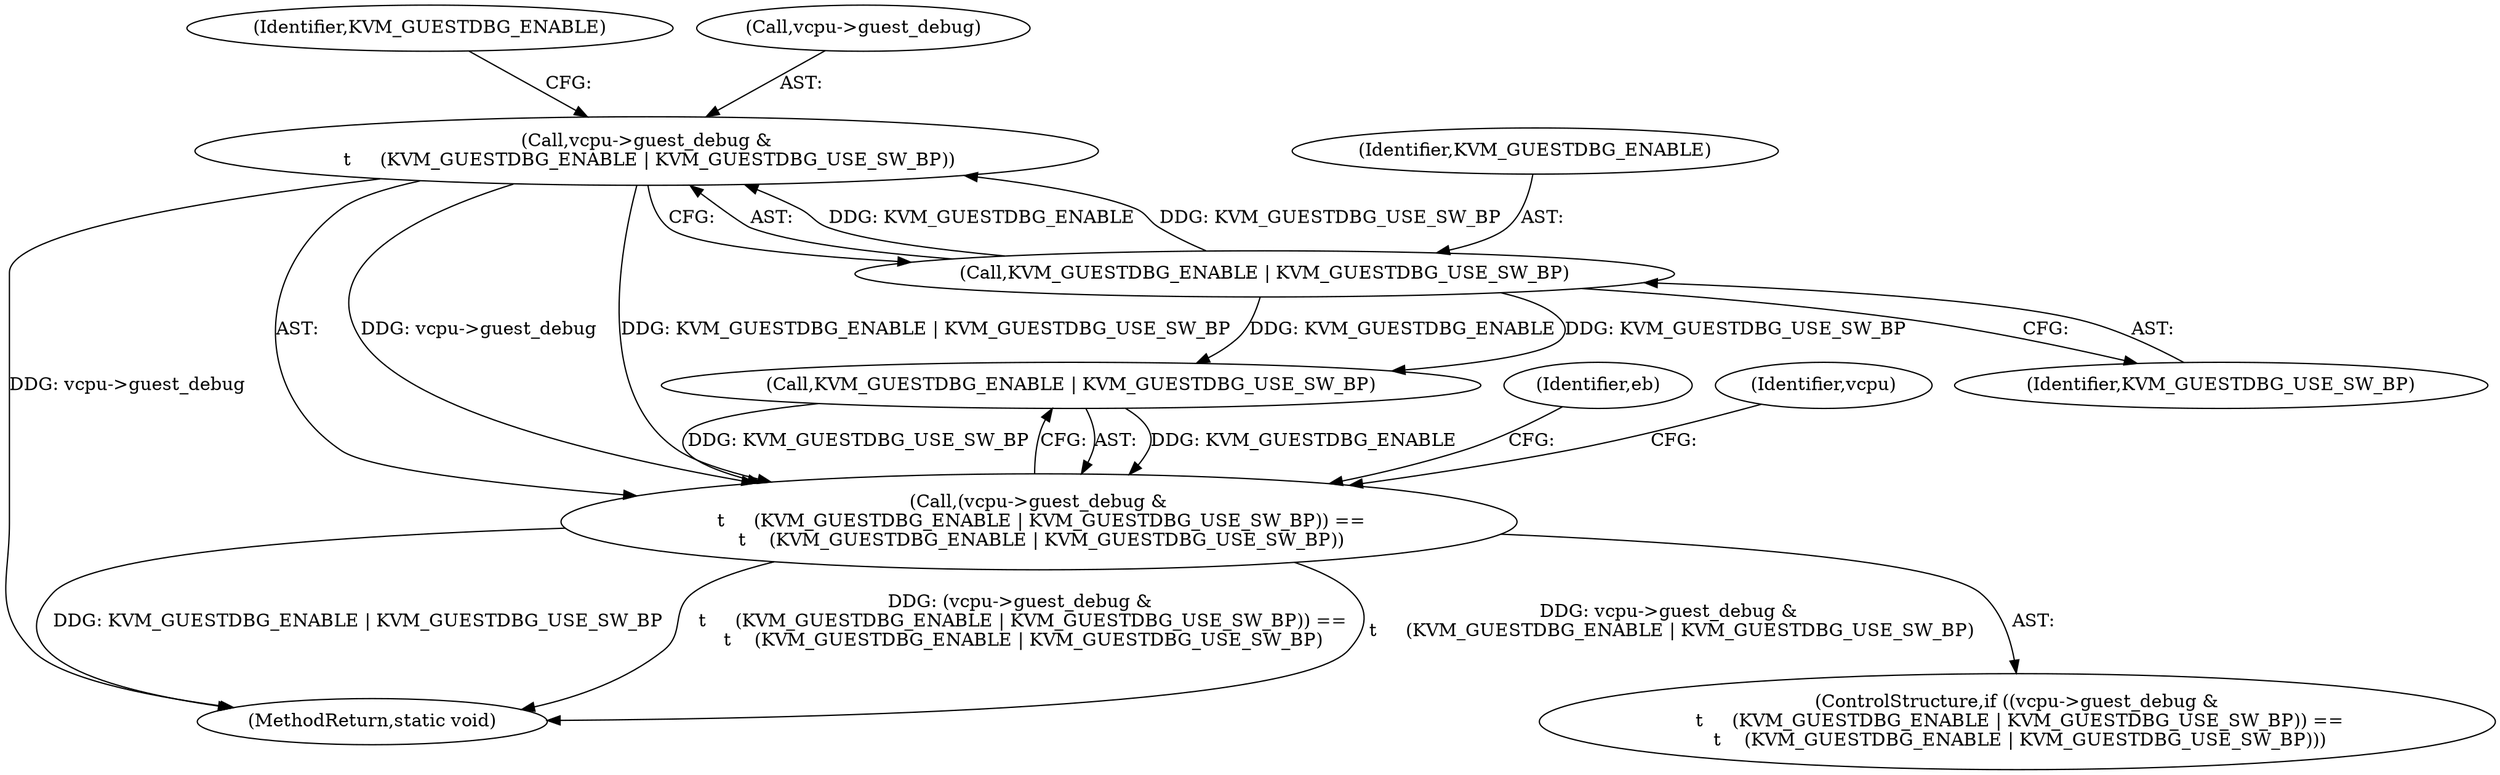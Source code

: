 digraph "0_linux_54a20552e1eae07aa240fa370a0293e006b5faed_1@pointer" {
"1000133" [label="(Call,vcpu->guest_debug &\n \t     (KVM_GUESTDBG_ENABLE | KVM_GUESTDBG_USE_SW_BP))"];
"1000137" [label="(Call,KVM_GUESTDBG_ENABLE | KVM_GUESTDBG_USE_SW_BP)"];
"1000132" [label="(Call,(vcpu->guest_debug &\n \t     (KVM_GUESTDBG_ENABLE | KVM_GUESTDBG_USE_SW_BP)) ==\n \t    (KVM_GUESTDBG_ENABLE | KVM_GUESTDBG_USE_SW_BP))"];
"1000144" [label="(Identifier,eb)"];
"1000133" [label="(Call,vcpu->guest_debug &\n \t     (KVM_GUESTDBG_ENABLE | KVM_GUESTDBG_USE_SW_BP))"];
"1000132" [label="(Call,(vcpu->guest_debug &\n \t     (KVM_GUESTDBG_ENABLE | KVM_GUESTDBG_USE_SW_BP)) ==\n \t    (KVM_GUESTDBG_ENABLE | KVM_GUESTDBG_USE_SW_BP))"];
"1000152" [label="(Identifier,vcpu)"];
"1000188" [label="(MethodReturn,static void)"];
"1000137" [label="(Call,KVM_GUESTDBG_ENABLE | KVM_GUESTDBG_USE_SW_BP)"];
"1000140" [label="(Call,KVM_GUESTDBG_ENABLE | KVM_GUESTDBG_USE_SW_BP)"];
"1000131" [label="(ControlStructure,if ((vcpu->guest_debug &\n \t     (KVM_GUESTDBG_ENABLE | KVM_GUESTDBG_USE_SW_BP)) ==\n \t    (KVM_GUESTDBG_ENABLE | KVM_GUESTDBG_USE_SW_BP)))"];
"1000139" [label="(Identifier,KVM_GUESTDBG_USE_SW_BP)"];
"1000141" [label="(Identifier,KVM_GUESTDBG_ENABLE)"];
"1000138" [label="(Identifier,KVM_GUESTDBG_ENABLE)"];
"1000134" [label="(Call,vcpu->guest_debug)"];
"1000133" -> "1000132"  [label="AST: "];
"1000133" -> "1000137"  [label="CFG: "];
"1000134" -> "1000133"  [label="AST: "];
"1000137" -> "1000133"  [label="AST: "];
"1000141" -> "1000133"  [label="CFG: "];
"1000133" -> "1000188"  [label="DDG: vcpu->guest_debug"];
"1000133" -> "1000132"  [label="DDG: vcpu->guest_debug"];
"1000133" -> "1000132"  [label="DDG: KVM_GUESTDBG_ENABLE | KVM_GUESTDBG_USE_SW_BP"];
"1000137" -> "1000133"  [label="DDG: KVM_GUESTDBG_ENABLE"];
"1000137" -> "1000133"  [label="DDG: KVM_GUESTDBG_USE_SW_BP"];
"1000137" -> "1000139"  [label="CFG: "];
"1000138" -> "1000137"  [label="AST: "];
"1000139" -> "1000137"  [label="AST: "];
"1000137" -> "1000140"  [label="DDG: KVM_GUESTDBG_ENABLE"];
"1000137" -> "1000140"  [label="DDG: KVM_GUESTDBG_USE_SW_BP"];
"1000132" -> "1000131"  [label="AST: "];
"1000132" -> "1000140"  [label="CFG: "];
"1000140" -> "1000132"  [label="AST: "];
"1000144" -> "1000132"  [label="CFG: "];
"1000152" -> "1000132"  [label="CFG: "];
"1000132" -> "1000188"  [label="DDG: KVM_GUESTDBG_ENABLE | KVM_GUESTDBG_USE_SW_BP"];
"1000132" -> "1000188"  [label="DDG: (vcpu->guest_debug &\n \t     (KVM_GUESTDBG_ENABLE | KVM_GUESTDBG_USE_SW_BP)) ==\n \t    (KVM_GUESTDBG_ENABLE | KVM_GUESTDBG_USE_SW_BP)"];
"1000132" -> "1000188"  [label="DDG: vcpu->guest_debug &\n \t     (KVM_GUESTDBG_ENABLE | KVM_GUESTDBG_USE_SW_BP)"];
"1000140" -> "1000132"  [label="DDG: KVM_GUESTDBG_ENABLE"];
"1000140" -> "1000132"  [label="DDG: KVM_GUESTDBG_USE_SW_BP"];
}

